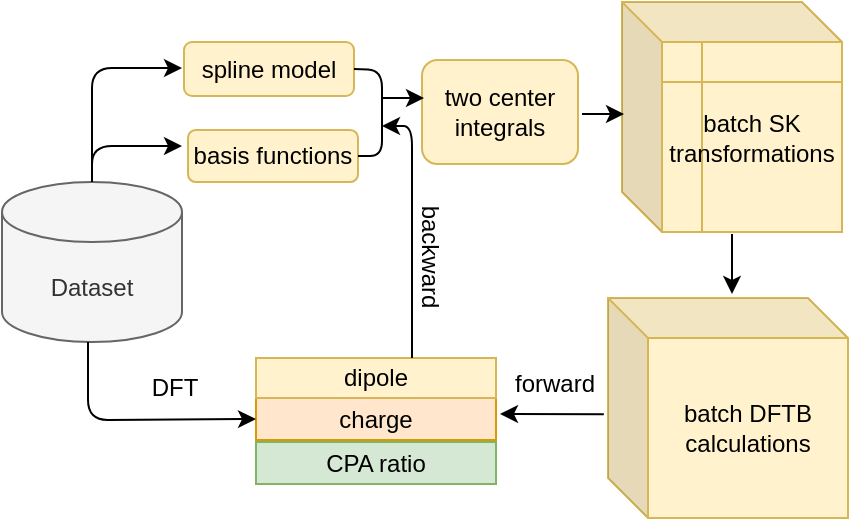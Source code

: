 <mxfile version="15.4.3" type="github">
  <diagram id="ps_Xkmwmxq0UH4aj3wPA" name="Page-1">
    <mxGraphModel dx="1420" dy="751" grid="1" gridSize="10" guides="1" tooltips="1" connect="1" arrows="1" fold="1" page="1" pageScale="1" pageWidth="850" pageHeight="1100" math="0" shadow="0">
      <root>
        <mxCell id="0" />
        <mxCell id="1" parent="0" />
        <mxCell id="vMhzculdH-lzf_wDQgZb-1" value="Dataset" style="shape=cylinder3;whiteSpace=wrap;html=1;boundedLbl=1;backgroundOutline=1;size=15;fillColor=#f5f5f5;strokeColor=#666666;fontColor=#333333;" parent="1" vertex="1">
          <mxGeometry x="150" y="598" width="90" height="80" as="geometry" />
        </mxCell>
        <mxCell id="vMhzculdH-lzf_wDQgZb-2" value="basis functions" style="rounded=1;whiteSpace=wrap;html=1;fillColor=#fff2cc;strokeColor=#d6b656;" parent="1" vertex="1">
          <mxGeometry x="243" y="572" width="85" height="26" as="geometry" />
        </mxCell>
        <mxCell id="vMhzculdH-lzf_wDQgZb-6" value="batch DFTB calculations" style="shape=cube;whiteSpace=wrap;html=1;boundedLbl=1;backgroundOutline=1;darkOpacity=0.05;darkOpacity2=0.1;fillColor=#fff2cc;strokeColor=#d6b656;" parent="1" vertex="1">
          <mxGeometry x="453" y="656" width="120" height="110" as="geometry" />
        </mxCell>
        <mxCell id="vMhzculdH-lzf_wDQgZb-7" value="" style="shape=cube;whiteSpace=wrap;html=1;boundedLbl=1;backgroundOutline=1;darkOpacity=0.05;darkOpacity2=0.1;fillColor=#fff2cc;strokeColor=#d6b656;" parent="1" vertex="1">
          <mxGeometry x="460" y="508" width="110" height="115" as="geometry" />
        </mxCell>
        <mxCell id="vMhzculdH-lzf_wDQgZb-5" value="&lt;span&gt;batch SK&lt;/span&gt;&lt;br&gt;&lt;span&gt;transformations&lt;/span&gt;" style="shape=internalStorage;whiteSpace=wrap;html=1;backgroundOutline=1;fillColor=#fff2cc;strokeColor=#d6b656;" parent="1" vertex="1">
          <mxGeometry x="480" y="528" width="90" height="95" as="geometry" />
        </mxCell>
        <mxCell id="vMhzculdH-lzf_wDQgZb-9" value="charge" style="rounded=0;whiteSpace=wrap;html=1;fillColor=#ffe6cc;strokeColor=#d79b00;" parent="1" vertex="1">
          <mxGeometry x="277" y="706" width="120" height="21" as="geometry" />
        </mxCell>
        <mxCell id="vMhzculdH-lzf_wDQgZb-10" value="dipole" style="rounded=0;whiteSpace=wrap;html=1;fillColor=#fff2cc;strokeColor=#d6b656;" parent="1" vertex="1">
          <mxGeometry x="277" y="686" width="120" height="20" as="geometry" />
        </mxCell>
        <mxCell id="vMhzculdH-lzf_wDQgZb-14" value="CPA ratio" style="rounded=0;whiteSpace=wrap;html=1;fillColor=#d5e8d4;strokeColor=#82b366;" parent="1" vertex="1">
          <mxGeometry x="277" y="728" width="120" height="21" as="geometry" />
        </mxCell>
        <mxCell id="vMhzculdH-lzf_wDQgZb-21" value="" style="endArrow=classic;html=1;" parent="1" edge="1">
          <mxGeometry width="50" height="50" relative="1" as="geometry">
            <mxPoint x="195" y="598" as="sourcePoint" />
            <mxPoint x="240" y="580" as="targetPoint" />
            <Array as="points">
              <mxPoint x="195" y="580" />
            </Array>
          </mxGeometry>
        </mxCell>
        <mxCell id="vMhzculdH-lzf_wDQgZb-22" value="" style="endArrow=classic;html=1;" parent="1" edge="1">
          <mxGeometry width="50" height="50" relative="1" as="geometry">
            <mxPoint x="440" y="564" as="sourcePoint" />
            <mxPoint x="461" y="564" as="targetPoint" />
          </mxGeometry>
        </mxCell>
        <mxCell id="vMhzculdH-lzf_wDQgZb-23" value="" style="endArrow=classic;html=1;exitX=0.5;exitY=1;exitDx=0;exitDy=0;exitPerimeter=0;entryX=0;entryY=0.5;entryDx=0;entryDy=0;" parent="1" target="vMhzculdH-lzf_wDQgZb-9" edge="1">
          <mxGeometry width="50" height="50" relative="1" as="geometry">
            <mxPoint x="193" y="678" as="sourcePoint" />
            <mxPoint x="277" y="725" as="targetPoint" />
            <Array as="points">
              <mxPoint x="193" y="717" />
            </Array>
          </mxGeometry>
        </mxCell>
        <mxCell id="vMhzculdH-lzf_wDQgZb-25" value="" style="endArrow=classic;html=1;exitX=-0.009;exitY=0.519;exitDx=0;exitDy=0;exitPerimeter=0;" parent="1" edge="1">
          <mxGeometry width="50" height="50" relative="1" as="geometry">
            <mxPoint x="450.92" y="714.09" as="sourcePoint" />
            <mxPoint x="399" y="714" as="targetPoint" />
          </mxGeometry>
        </mxCell>
        <mxCell id="vMhzculdH-lzf_wDQgZb-32" value="backward" style="text;html=1;align=center;verticalAlign=middle;resizable=0;points=[];autosize=1;rotation=90;" parent="1" vertex="1">
          <mxGeometry x="329" y="625" width="70" height="20" as="geometry" />
        </mxCell>
        <mxCell id="vMhzculdH-lzf_wDQgZb-33" value="forward" style="text;html=1;align=center;verticalAlign=middle;resizable=0;points=[];autosize=1;" parent="1" vertex="1">
          <mxGeometry x="396" y="689" width="60" height="20" as="geometry" />
        </mxCell>
        <mxCell id="vMhzculdH-lzf_wDQgZb-34" value="DFT" style="text;html=1;align=center;verticalAlign=middle;resizable=0;points=[];autosize=1;" parent="1" vertex="1">
          <mxGeometry x="216" y="691" width="40" height="20" as="geometry" />
        </mxCell>
        <mxCell id="vMhzculdH-lzf_wDQgZb-35" value="" style="endArrow=classic;html=1;" parent="1" edge="1">
          <mxGeometry width="50" height="50" relative="1" as="geometry">
            <mxPoint x="515" y="624" as="sourcePoint" />
            <mxPoint x="515" y="654" as="targetPoint" />
          </mxGeometry>
        </mxCell>
        <mxCell id="QaO4l2_zIztVe-4p90oJ-2" value="" style="endArrow=classic;html=1;" parent="1" edge="1">
          <mxGeometry width="50" height="50" relative="1" as="geometry">
            <mxPoint x="195" y="590" as="sourcePoint" />
            <mxPoint x="240" y="541" as="targetPoint" />
            <Array as="points">
              <mxPoint x="195" y="541" />
            </Array>
          </mxGeometry>
        </mxCell>
        <mxCell id="QaO4l2_zIztVe-4p90oJ-4" value="spline model" style="rounded=1;whiteSpace=wrap;html=1;fillColor=#fff2cc;strokeColor=#d6b656;" parent="1" vertex="1">
          <mxGeometry x="241" y="528" width="85" height="27" as="geometry" />
        </mxCell>
        <mxCell id="QaO4l2_zIztVe-4p90oJ-5" value="" style="endArrow=none;html=1;entryX=1;entryY=0.5;entryDx=0;entryDy=0;exitX=1;exitY=0.5;exitDx=0;exitDy=0;" parent="1" source="vMhzculdH-lzf_wDQgZb-2" target="QaO4l2_zIztVe-4p90oJ-4" edge="1">
          <mxGeometry width="50" height="50" relative="1" as="geometry">
            <mxPoint x="380" y="600" as="sourcePoint" />
            <mxPoint x="450" y="660" as="targetPoint" />
            <Array as="points">
              <mxPoint x="340" y="585" />
              <mxPoint x="340" y="570" />
              <mxPoint x="340" y="542" />
            </Array>
          </mxGeometry>
        </mxCell>
        <mxCell id="xhZW1D11-I-8E389BzXV-1" value="two center integrals" style="rounded=1;whiteSpace=wrap;html=1;fillColor=#fff2cc;strokeColor=#d6b656;" vertex="1" parent="1">
          <mxGeometry x="360" y="537" width="78" height="52" as="geometry" />
        </mxCell>
        <mxCell id="xhZW1D11-I-8E389BzXV-2" value="" style="endArrow=classic;html=1;" edge="1" parent="1">
          <mxGeometry width="50" height="50" relative="1" as="geometry">
            <mxPoint x="340" y="556" as="sourcePoint" />
            <mxPoint x="361" y="556" as="targetPoint" />
          </mxGeometry>
        </mxCell>
        <mxCell id="xhZW1D11-I-8E389BzXV-5" value="" style="endArrow=classic;html=1;" edge="1" parent="1">
          <mxGeometry width="50" height="50" relative="1" as="geometry">
            <mxPoint x="355" y="686" as="sourcePoint" />
            <mxPoint x="340" y="570" as="targetPoint" />
            <Array as="points">
              <mxPoint x="355" y="570" />
            </Array>
          </mxGeometry>
        </mxCell>
      </root>
    </mxGraphModel>
  </diagram>
</mxfile>
